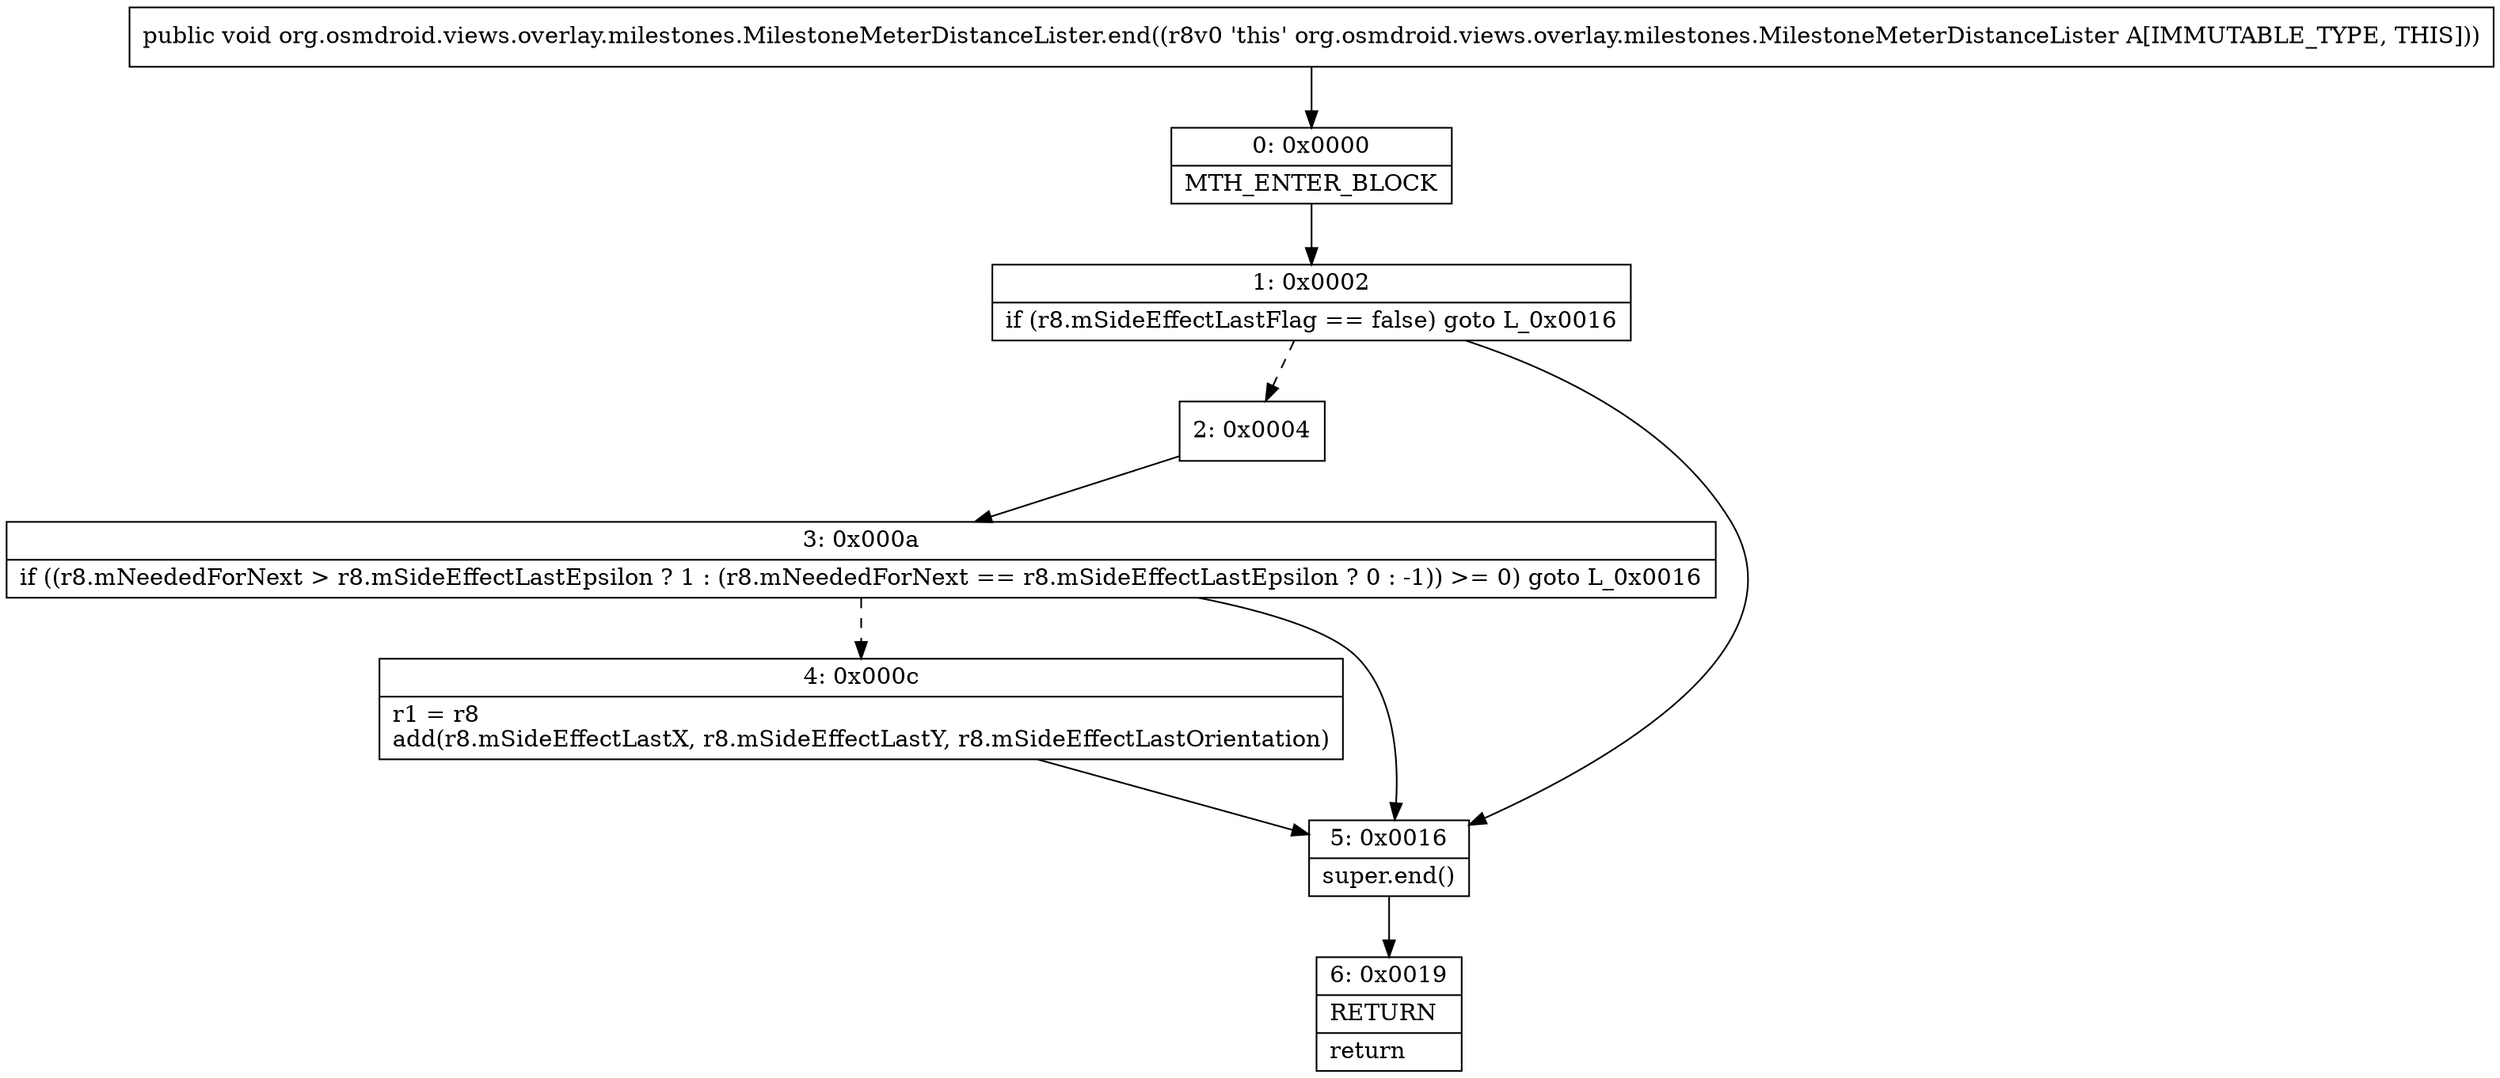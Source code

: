 digraph "CFG fororg.osmdroid.views.overlay.milestones.MilestoneMeterDistanceLister.end()V" {
Node_0 [shape=record,label="{0\:\ 0x0000|MTH_ENTER_BLOCK\l}"];
Node_1 [shape=record,label="{1\:\ 0x0002|if (r8.mSideEffectLastFlag == false) goto L_0x0016\l}"];
Node_2 [shape=record,label="{2\:\ 0x0004}"];
Node_3 [shape=record,label="{3\:\ 0x000a|if ((r8.mNeededForNext \> r8.mSideEffectLastEpsilon ? 1 : (r8.mNeededForNext == r8.mSideEffectLastEpsilon ? 0 : \-1)) \>= 0) goto L_0x0016\l}"];
Node_4 [shape=record,label="{4\:\ 0x000c|r1 = r8\ladd(r8.mSideEffectLastX, r8.mSideEffectLastY, r8.mSideEffectLastOrientation)\l}"];
Node_5 [shape=record,label="{5\:\ 0x0016|super.end()\l}"];
Node_6 [shape=record,label="{6\:\ 0x0019|RETURN\l|return\l}"];
MethodNode[shape=record,label="{public void org.osmdroid.views.overlay.milestones.MilestoneMeterDistanceLister.end((r8v0 'this' org.osmdroid.views.overlay.milestones.MilestoneMeterDistanceLister A[IMMUTABLE_TYPE, THIS])) }"];
MethodNode -> Node_0;
Node_0 -> Node_1;
Node_1 -> Node_2[style=dashed];
Node_1 -> Node_5;
Node_2 -> Node_3;
Node_3 -> Node_4[style=dashed];
Node_3 -> Node_5;
Node_4 -> Node_5;
Node_5 -> Node_6;
}

